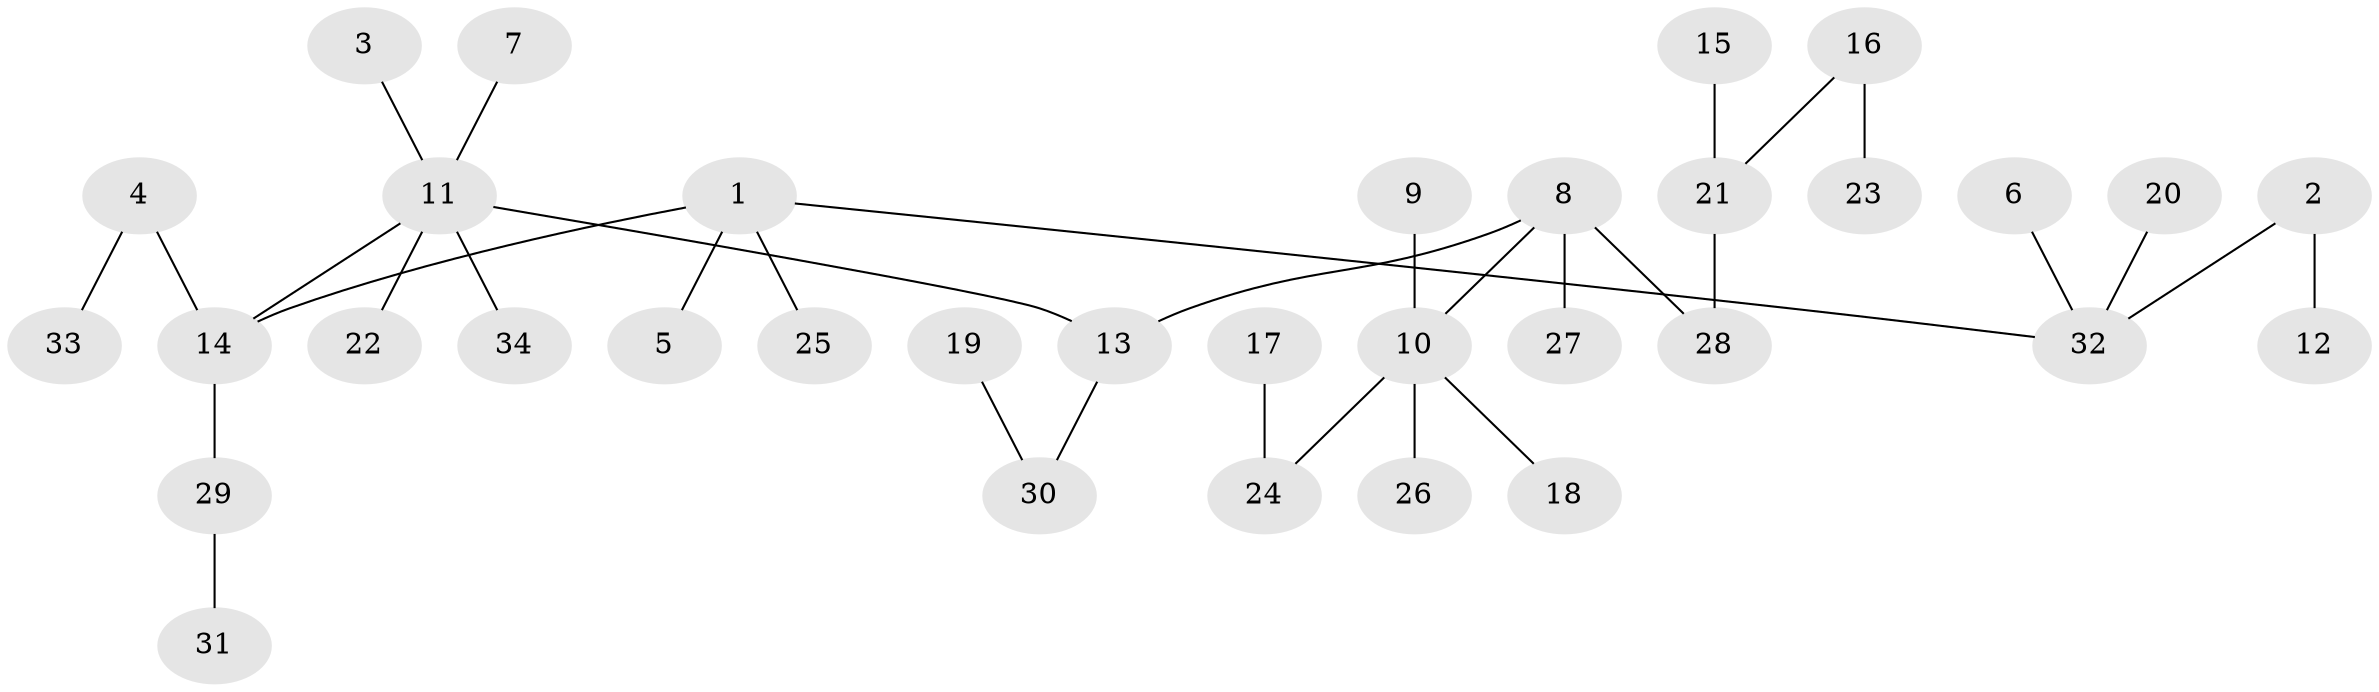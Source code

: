 // original degree distribution, {6: 0.014925373134328358, 8: 0.014925373134328358, 5: 0.04477611940298507, 2: 0.1791044776119403, 3: 0.1044776119402985, 1: 0.582089552238806, 4: 0.04477611940298507, 7: 0.014925373134328358}
// Generated by graph-tools (version 1.1) at 2025/02/03/09/25 03:02:23]
// undirected, 34 vertices, 33 edges
graph export_dot {
graph [start="1"]
  node [color=gray90,style=filled];
  1;
  2;
  3;
  4;
  5;
  6;
  7;
  8;
  9;
  10;
  11;
  12;
  13;
  14;
  15;
  16;
  17;
  18;
  19;
  20;
  21;
  22;
  23;
  24;
  25;
  26;
  27;
  28;
  29;
  30;
  31;
  32;
  33;
  34;
  1 -- 5 [weight=1.0];
  1 -- 14 [weight=1.0];
  1 -- 25 [weight=1.0];
  1 -- 32 [weight=1.0];
  2 -- 12 [weight=1.0];
  2 -- 32 [weight=1.0];
  3 -- 11 [weight=1.0];
  4 -- 14 [weight=1.0];
  4 -- 33 [weight=1.0];
  6 -- 32 [weight=1.0];
  7 -- 11 [weight=1.0];
  8 -- 10 [weight=1.0];
  8 -- 13 [weight=1.0];
  8 -- 27 [weight=1.0];
  8 -- 28 [weight=1.0];
  9 -- 10 [weight=1.0];
  10 -- 18 [weight=1.0];
  10 -- 24 [weight=1.0];
  10 -- 26 [weight=1.0];
  11 -- 13 [weight=1.0];
  11 -- 14 [weight=1.0];
  11 -- 22 [weight=1.0];
  11 -- 34 [weight=1.0];
  13 -- 30 [weight=1.0];
  14 -- 29 [weight=1.0];
  15 -- 21 [weight=1.0];
  16 -- 21 [weight=1.0];
  16 -- 23 [weight=1.0];
  17 -- 24 [weight=1.0];
  19 -- 30 [weight=1.0];
  20 -- 32 [weight=1.0];
  21 -- 28 [weight=1.0];
  29 -- 31 [weight=1.0];
}
